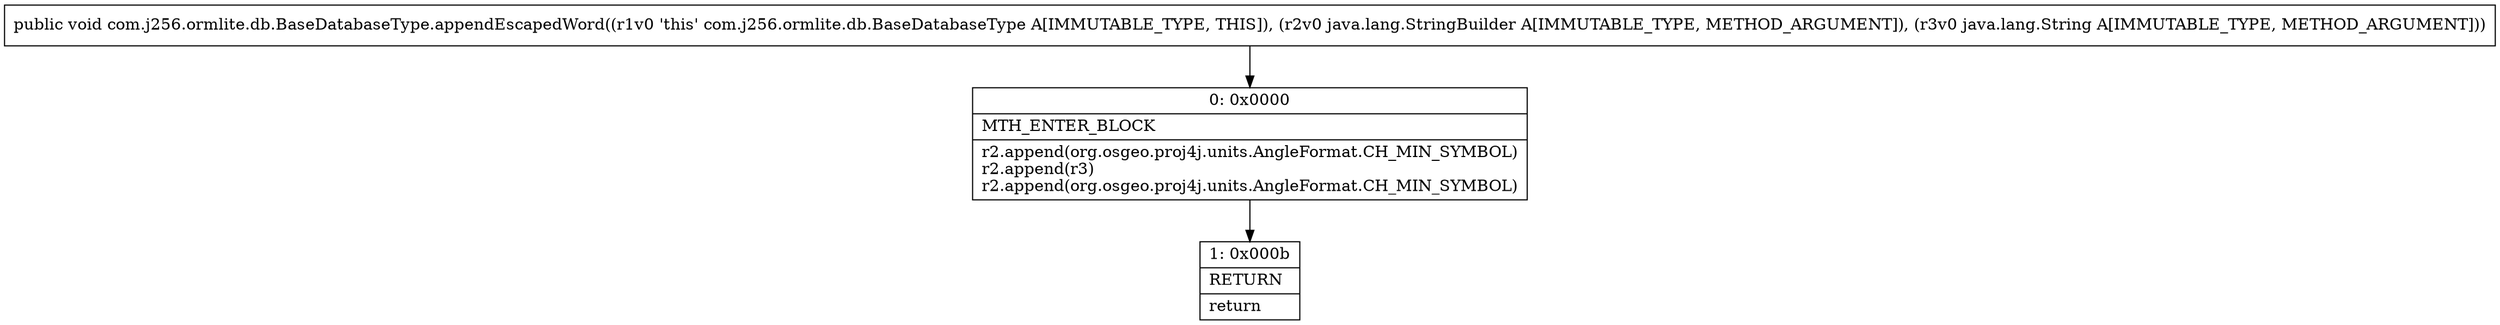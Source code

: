digraph "CFG forcom.j256.ormlite.db.BaseDatabaseType.appendEscapedWord(Ljava\/lang\/StringBuilder;Ljava\/lang\/String;)V" {
Node_0 [shape=record,label="{0\:\ 0x0000|MTH_ENTER_BLOCK\l|r2.append(org.osgeo.proj4j.units.AngleFormat.CH_MIN_SYMBOL)\lr2.append(r3)\lr2.append(org.osgeo.proj4j.units.AngleFormat.CH_MIN_SYMBOL)\l}"];
Node_1 [shape=record,label="{1\:\ 0x000b|RETURN\l|return\l}"];
MethodNode[shape=record,label="{public void com.j256.ormlite.db.BaseDatabaseType.appendEscapedWord((r1v0 'this' com.j256.ormlite.db.BaseDatabaseType A[IMMUTABLE_TYPE, THIS]), (r2v0 java.lang.StringBuilder A[IMMUTABLE_TYPE, METHOD_ARGUMENT]), (r3v0 java.lang.String A[IMMUTABLE_TYPE, METHOD_ARGUMENT])) }"];
MethodNode -> Node_0;
Node_0 -> Node_1;
}

